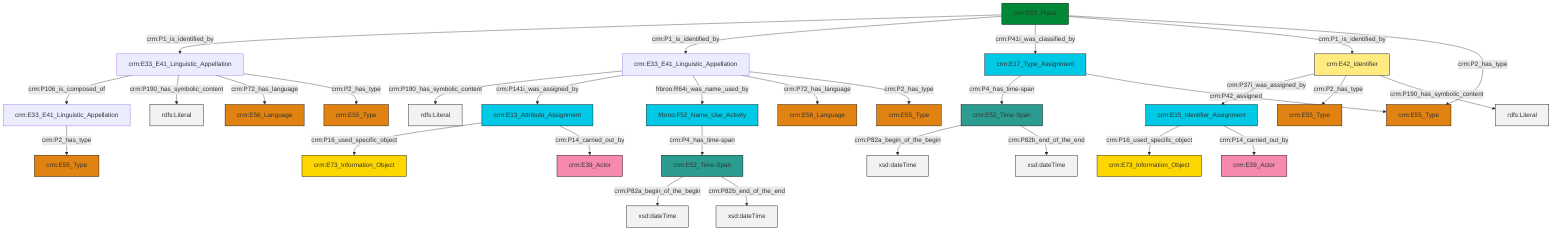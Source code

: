 graph TD
classDef Literal fill:#f2f2f2,stroke:#000000;
classDef CRM_Entity fill:#FFFFFF,stroke:#000000;
classDef Temporal_Entity fill:#00C9E6, stroke:#000000;
classDef Type fill:#E18312, stroke:#000000;
classDef Time-Span fill:#2C9C91, stroke:#000000;
classDef Appellation fill:#FFEB7F, stroke:#000000;
classDef Place fill:#008836, stroke:#000000;
classDef Persistent_Item fill:#B266B2, stroke:#000000;
classDef Conceptual_Object fill:#FFD700, stroke:#000000;
classDef Physical_Thing fill:#D2B48C, stroke:#000000;
classDef Actor fill:#f58aad, stroke:#000000;
classDef PC_Classes fill:#4ce600, stroke:#000000;
classDef Multi fill:#cccccc,stroke:#000000;

2["crm:E42_Identifier"]:::Appellation -->|crm:P37i_was_assigned_by| 3["crm:E15_Identifier_Assignment"]:::Temporal_Entity
4["crm:E17_Type_Assignment"]:::Temporal_Entity -->|crm:P4_has_time-span| 0["crm:E52_Time-Span"]:::Time-Span
6["frbroo:F52_Name_Use_Activity"]:::Temporal_Entity -->|crm:P4_has_time-span| 7["crm:E52_Time-Span"]:::Time-Span
2["crm:E42_Identifier"]:::Appellation -->|crm:P2_has_type| 8["crm:E55_Type"]:::Type
0["crm:E52_Time-Span"]:::Time-Span -->|crm:P82a_begin_of_the_begin| 9[xsd:dateTime]:::Literal
0["crm:E52_Time-Span"]:::Time-Span -->|crm:P82b_end_of_the_end| 12[xsd:dateTime]:::Literal
18["crm:E33_E41_Linguistic_Appellation"]:::Default -->|crm:P106_is_composed_of| 19["crm:E33_E41_Linguistic_Appellation"]:::Default
21["crm:E53_Place"]:::Place -->|crm:P1_is_identified_by| 18["crm:E33_E41_Linguistic_Appellation"]:::Default
10["crm:E33_E41_Linguistic_Appellation"]:::Default -->|crm:P190_has_symbolic_content| 22[rdfs:Literal]:::Literal
7["crm:E52_Time-Span"]:::Time-Span -->|crm:P82a_begin_of_the_begin| 27[xsd:dateTime]:::Literal
10["crm:E33_E41_Linguistic_Appellation"]:::Default -->|crm:P141i_was_assigned_by| 29["crm:E13_Attribute_Assignment"]:::Temporal_Entity
2["crm:E42_Identifier"]:::Appellation -->|crm:P190_has_symbolic_content| 30[rdfs:Literal]:::Literal
3["crm:E15_Identifier_Assignment"]:::Temporal_Entity -->|crm:P16_used_specific_object| 33["crm:E73_Information_Object"]:::Conceptual_Object
21["crm:E53_Place"]:::Place -->|crm:P1_is_identified_by| 10["crm:E33_E41_Linguistic_Appellation"]:::Default
7["crm:E52_Time-Span"]:::Time-Span -->|crm:P82b_end_of_the_end| 40[xsd:dateTime]:::Literal
18["crm:E33_E41_Linguistic_Appellation"]:::Default -->|crm:P190_has_symbolic_content| 44[rdfs:Literal]:::Literal
10["crm:E33_E41_Linguistic_Appellation"]:::Default -->|frbroo:R64i_was_name_used_by| 6["frbroo:F52_Name_Use_Activity"]:::Temporal_Entity
29["crm:E13_Attribute_Assignment"]:::Temporal_Entity -->|crm:P16_used_specific_object| 45["crm:E73_Information_Object"]:::Conceptual_Object
18["crm:E33_E41_Linguistic_Appellation"]:::Default -->|crm:P72_has_language| 47["crm:E56_Language"]:::Type
3["crm:E15_Identifier_Assignment"]:::Temporal_Entity -->|crm:P14_carried_out_by| 48["crm:E39_Actor"]:::Actor
21["crm:E53_Place"]:::Place -->|crm:P41i_was_classified_by| 4["crm:E17_Type_Assignment"]:::Temporal_Entity
19["crm:E33_E41_Linguistic_Appellation"]:::Default -->|crm:P2_has_type| 31["crm:E55_Type"]:::Type
29["crm:E13_Attribute_Assignment"]:::Temporal_Entity -->|crm:P14_carried_out_by| 25["crm:E39_Actor"]:::Actor
10["crm:E33_E41_Linguistic_Appellation"]:::Default -->|crm:P72_has_language| 23["crm:E56_Language"]:::Type
10["crm:E33_E41_Linguistic_Appellation"]:::Default -->|crm:P2_has_type| 13["crm:E55_Type"]:::Type
18["crm:E33_E41_Linguistic_Appellation"]:::Default -->|crm:P2_has_type| 15["crm:E55_Type"]:::Type
4["crm:E17_Type_Assignment"]:::Temporal_Entity -->|crm:P42_assigned| 38["crm:E55_Type"]:::Type
21["crm:E53_Place"]:::Place -->|crm:P1_is_identified_by| 2["crm:E42_Identifier"]:::Appellation
21["crm:E53_Place"]:::Place -->|crm:P2_has_type| 38["crm:E55_Type"]:::Type